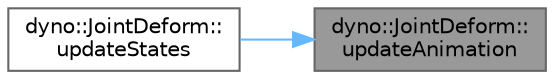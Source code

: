 digraph "dyno::JointDeform::updateAnimation"
{
 // LATEX_PDF_SIZE
  bgcolor="transparent";
  edge [fontname=Helvetica,fontsize=10,labelfontname=Helvetica,labelfontsize=10];
  node [fontname=Helvetica,fontsize=10,shape=box,height=0.2,width=0.4];
  rankdir="RL";
  Node1 [id="Node000001",label="dyno::JointDeform::\lupdateAnimation",height=0.2,width=0.4,color="gray40", fillcolor="grey60", style="filled", fontcolor="black",tooltip=" "];
  Node1 -> Node2 [id="edge1_Node000001_Node000002",dir="back",color="steelblue1",style="solid",tooltip=" "];
  Node2 [id="Node000002",label="dyno::JointDeform::\lupdateStates",height=0.2,width=0.4,color="grey40", fillcolor="white", style="filled",URL="$classdyno_1_1_joint_deform.html#a250cf9513b6e60c50d363e3bce29449d",tooltip=" "];
}

